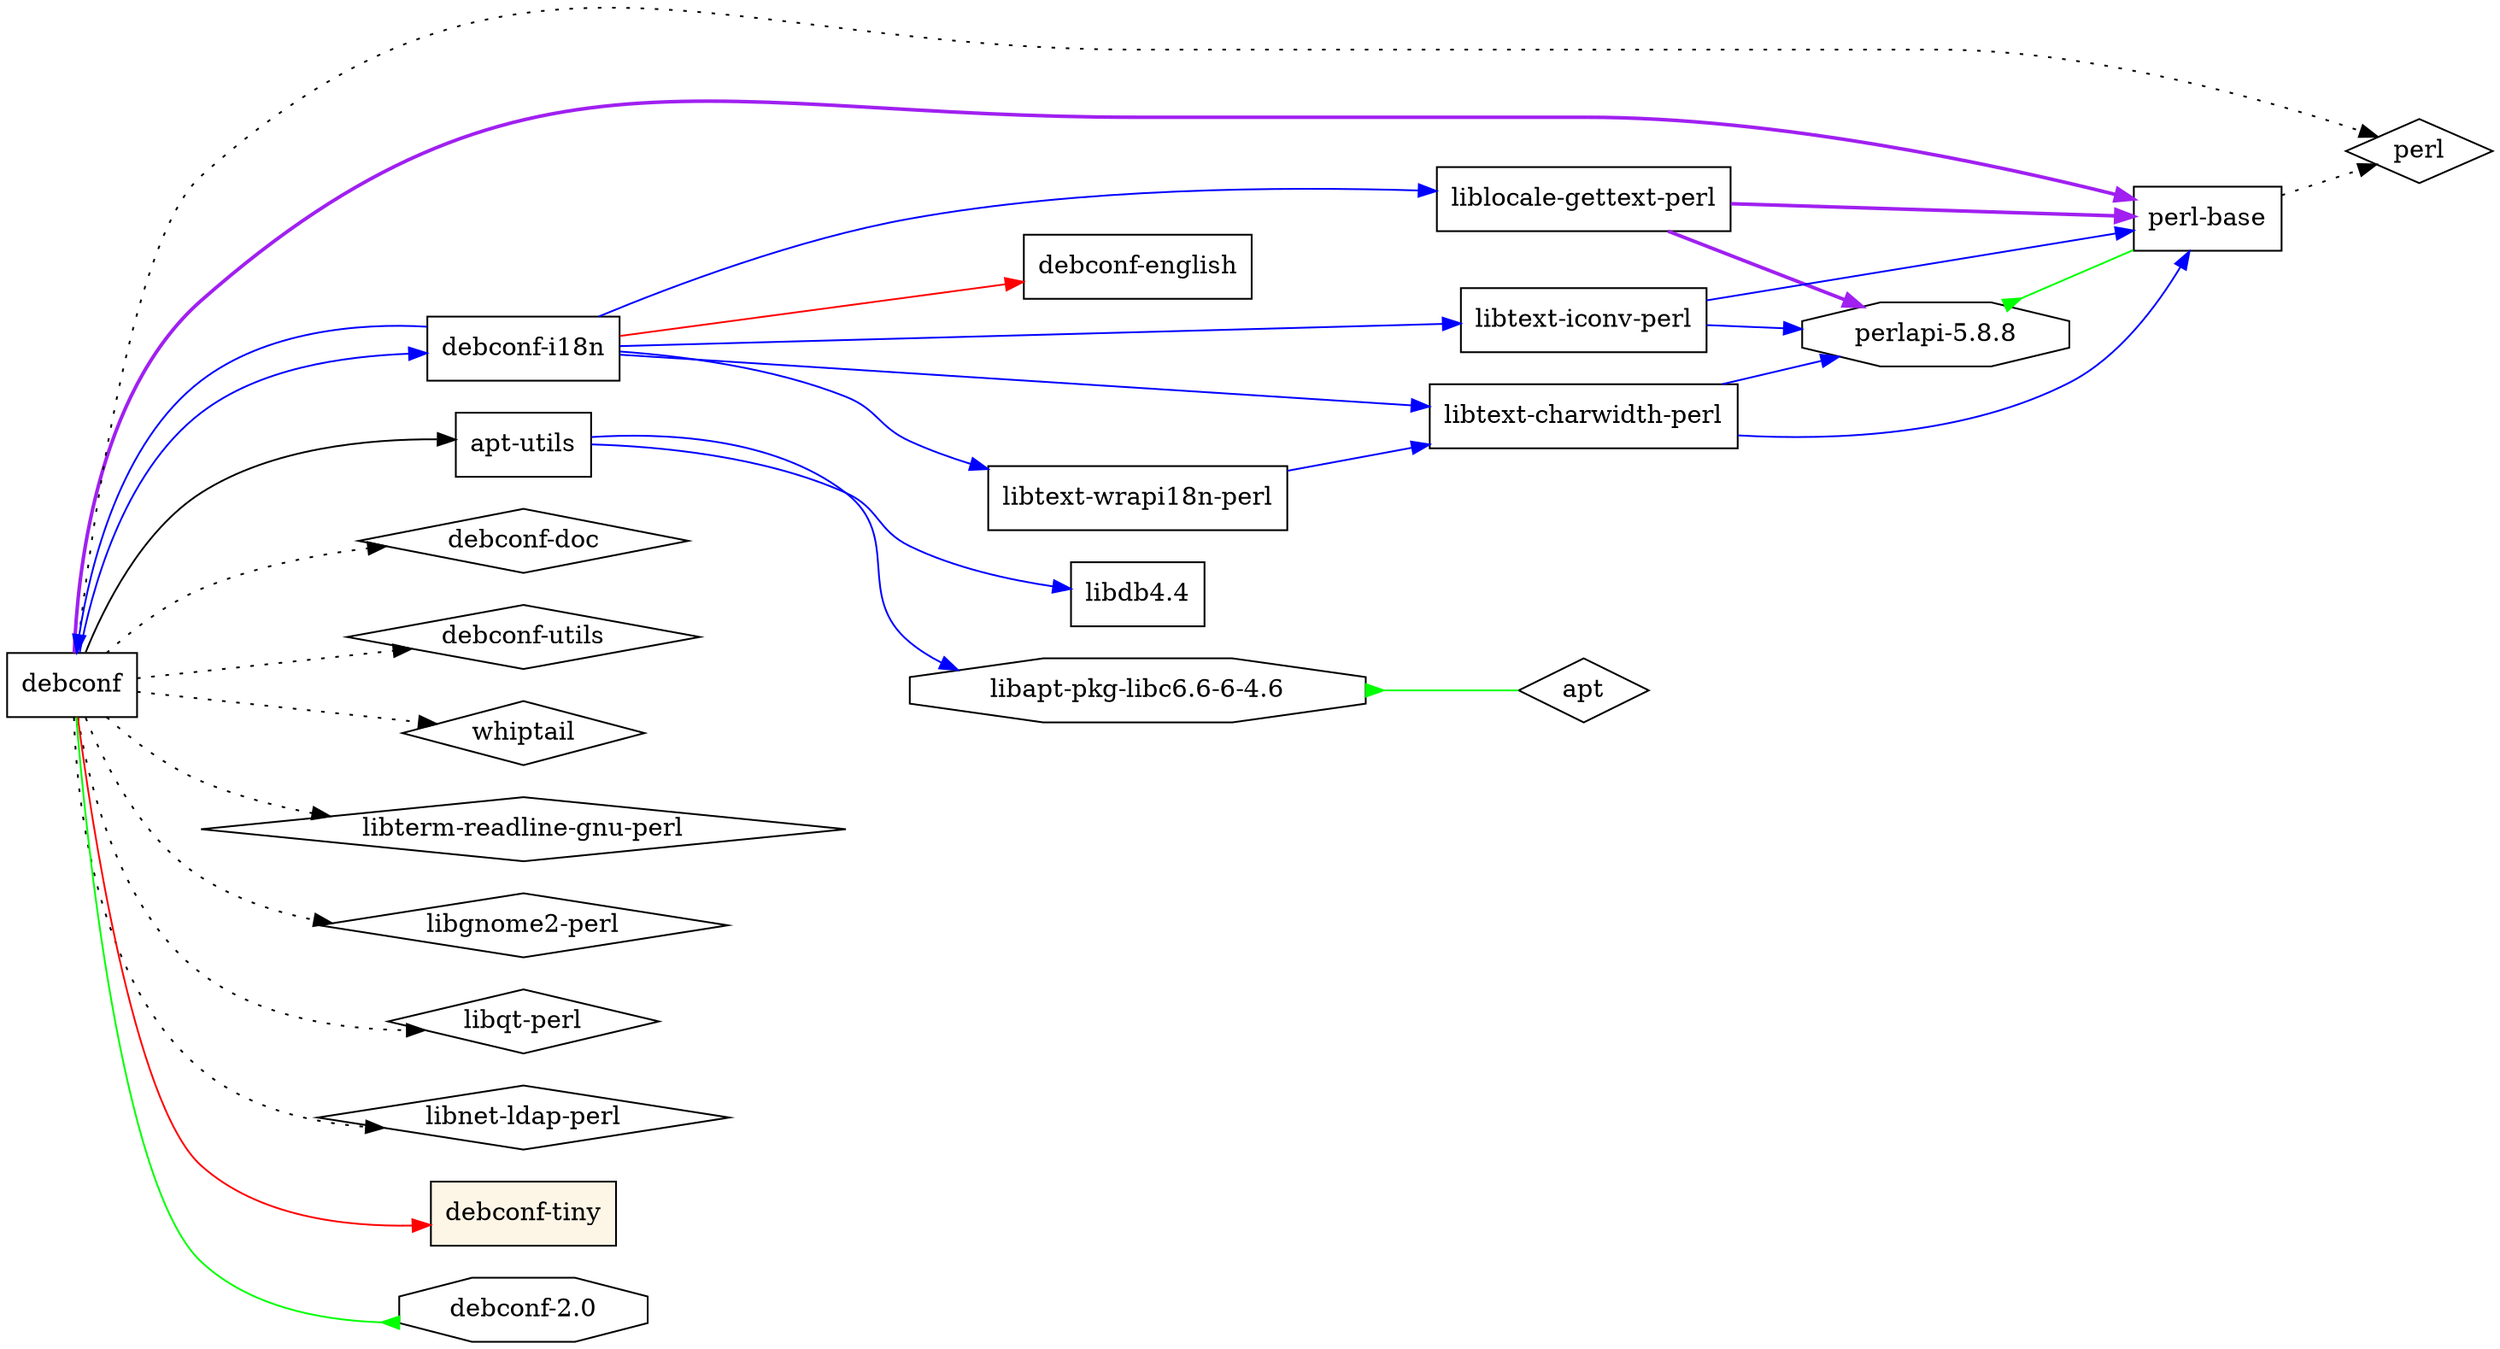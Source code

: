 digraph "debconf" {
	rankdir=LR;
	node [shape=box];
	"debconf" -> "perl-base" [color=purple,style=bold];
	"perl-base" -> "perl" [style=dotted];
	"debconf" -> "debconf-i18n" [color=blue];
	"debconf-i18n" -> "debconf" [color=blue];
	"debconf-i18n" -> "liblocale-gettext-perl" [color=blue];
	"liblocale-gettext-perl" -> "perl-base" [color=purple,style=bold];
	"liblocale-gettext-perl" -> "perlapi-5.8.8" [color=purple,style=bold];
	"perlapi-5.8.8" -> "perl-base" [dir=back,arrowtail=inv,color=green];
	"perlapi-5.8.8" [shape=octagon];
	"debconf-i18n" -> "libtext-iconv-perl" [color=blue];
	"libtext-iconv-perl" -> "perlapi-5.8.8" [color=blue];
	"libtext-iconv-perl" -> "perl-base" [color=blue];
	"debconf-i18n" -> "libtext-wrapi18n-perl" [color=blue];
	"libtext-wrapi18n-perl" -> "libtext-charwidth-perl" [color=blue];
	"libtext-charwidth-perl" -> "perlapi-5.8.8" [color=blue];
	"libtext-charwidth-perl" -> "perl-base" [color=blue];
	"debconf-i18n" -> "libtext-charwidth-perl" [color=blue];
	"debconf-i18n" -> "debconf-english" [color=red];
	"debconf" -> "apt-utils";
	"apt-utils" -> "libapt-pkg-libc6.6-6-4.6" [color=blue];
	"libapt-pkg-libc6.6-6-4.6" -> "apt" [dir=back,arrowtail=inv,color=green];
	"libapt-pkg-libc6.6-6-4.6" [shape=octagon];
	"apt-utils" -> "libdb4.4" [color=blue];
	"debconf" -> "debconf-doc" [style=dotted];
	"debconf" -> "debconf-utils" [style=dotted];
	"debconf" -> "whiptail" [style=dotted];
	"debconf" -> "libterm-readline-gnu-perl" [style=dotted];
	"debconf" -> "libgnome2-perl" [style=dotted];
	"debconf" -> "libqt-perl" [style=dotted];
	"debconf" -> "libnet-ldap-perl" [style=dotted];
	"debconf" -> "perl" [style=dotted];
	"debconf" -> "debconf-tiny" [color=red];
	"debconf" -> "debconf-2.0" [arrowhead=inv,color=green];
	"debconf-2.0" [shape=octagon];
	"debconf-tiny" [style=filled,fillcolor=oldlace];
	"perl" [shape = diamond];
	"apt" [shape = diamond];
	"debconf-doc" [shape = diamond];
	"debconf-utils" [shape = diamond];
	"whiptail" [shape = diamond];
	"libterm-readline-gnu-perl" [shape = diamond];
	"libgnome2-perl" [shape = diamond];
	"libqt-perl" [shape = diamond];
	"libnet-ldap-perl" [shape = diamond];
}
